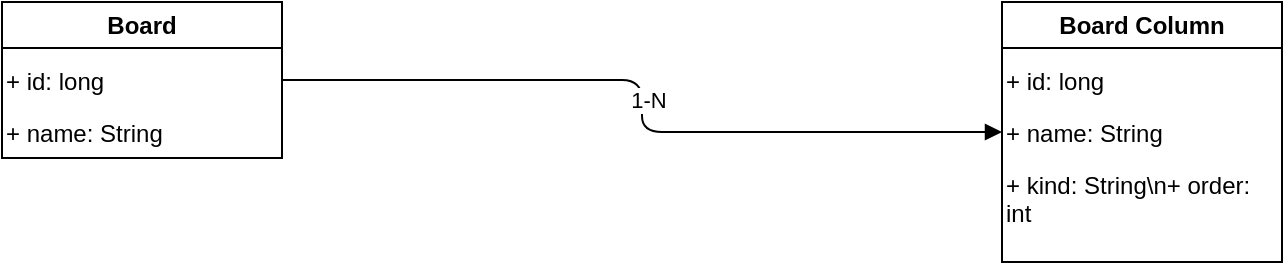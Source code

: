 <mxfile version="26.0.16">
  <diagram name="Página-1" id="s7rQl8oE9P6R1_BivPTQ">
    <mxGraphModel dx="727" dy="398" grid="1" gridSize="10" guides="1" tooltips="1" connect="1" arrows="1" fold="1" page="1" pageScale="1" pageWidth="827" pageHeight="1169" math="0" shadow="0">
      <root>
        <mxCell id="0" />
        <mxCell id="1" parent="0" />
        
        <!-- Board -->
        <mxCell id="board" value="Board" style="swimlane;fillColor=none;whiteSpace=wrap;html=1;" vertex="1" parent="1">
          <mxGeometry x="20" y="70" width="140" height="78" as="geometry" />
        </mxCell>
        <mxCell id="board-id" value="+ id: long" style="text;fillColor=none;whiteSpace=wrap;html=1;" vertex="1" parent="board">
          <mxGeometry y="26" width="140" height="26" as="geometry" />
        </mxCell>
        <mxCell id="board-name" value="+ name: String" style="text;fillColor=none;whiteSpace=wrap;html=1;" vertex="1" parent="board">
          <mxGeometry y="52" width="140" height="26" as="geometry" />
        </mxCell>
        
        <!-- Board Column -->
        <mxCell id="board-column" value="Board Column" style="swimlane;fillColor=none;whiteSpace=wrap;html=1;" vertex="1" parent="1">
          <mxGeometry x="520" y="70" width="140" height="130" as="geometry" />
        </mxCell>
        <mxCell id="column-id" value="+ id: long" style="text;fillColor=none;whiteSpace=wrap;html=1;" vertex="1" parent="board-column">
          <mxGeometry y="26" width="140" height="26" as="geometry" />
        </mxCell>
        <mxCell id="column-name" value="+ name: String" style="text;fillColor=none;whiteSpace=wrap;html=1;" vertex="1" parent="board-column">
          <mxGeometry y="52" width="140" height="26" as="geometry" />
        </mxCell>
        <mxCell id="column-kind" value="+ kind: String\n+ order: int" style="text;fillColor=none;whiteSpace=wrap;html=1;" vertex="1" parent="board-column">
          <mxGeometry y="78" width="140" height="52" as="geometry" />
        </mxCell>
        
        <!-- Relationship: Board 1-N Board Column -->
        <mxCell id="board-to-column" style="edgeStyle=orthogonalEdgeStyle;endArrow=block;startArrow=none;html=1;" edge="1" parent="1" source="board" target="board-column">
          <mxGeometry width="160" relative="1" as="geometry">
            <mxPoint x="260" y="190" as="sourcePoint" />
            <mxPoint x="420" y="190" as="targetPoint" />
          </mxGeometry>
        </mxCell>
        <mxCell id="relation-label" value="1-N" style="edgeLabel;html=1;align=center;verticalAlign=middle;resizable=0;" vertex="1" connectable="0" parent="board-to-column">
          <mxGeometry x="-0.019" y="3" relative="1" as="geometry">
            <mxPoint as="offset" />
          </mxGeometry>
        </mxCell>
      </root>
    </mxGraphModel>
  </diagram>
</mxfile>
